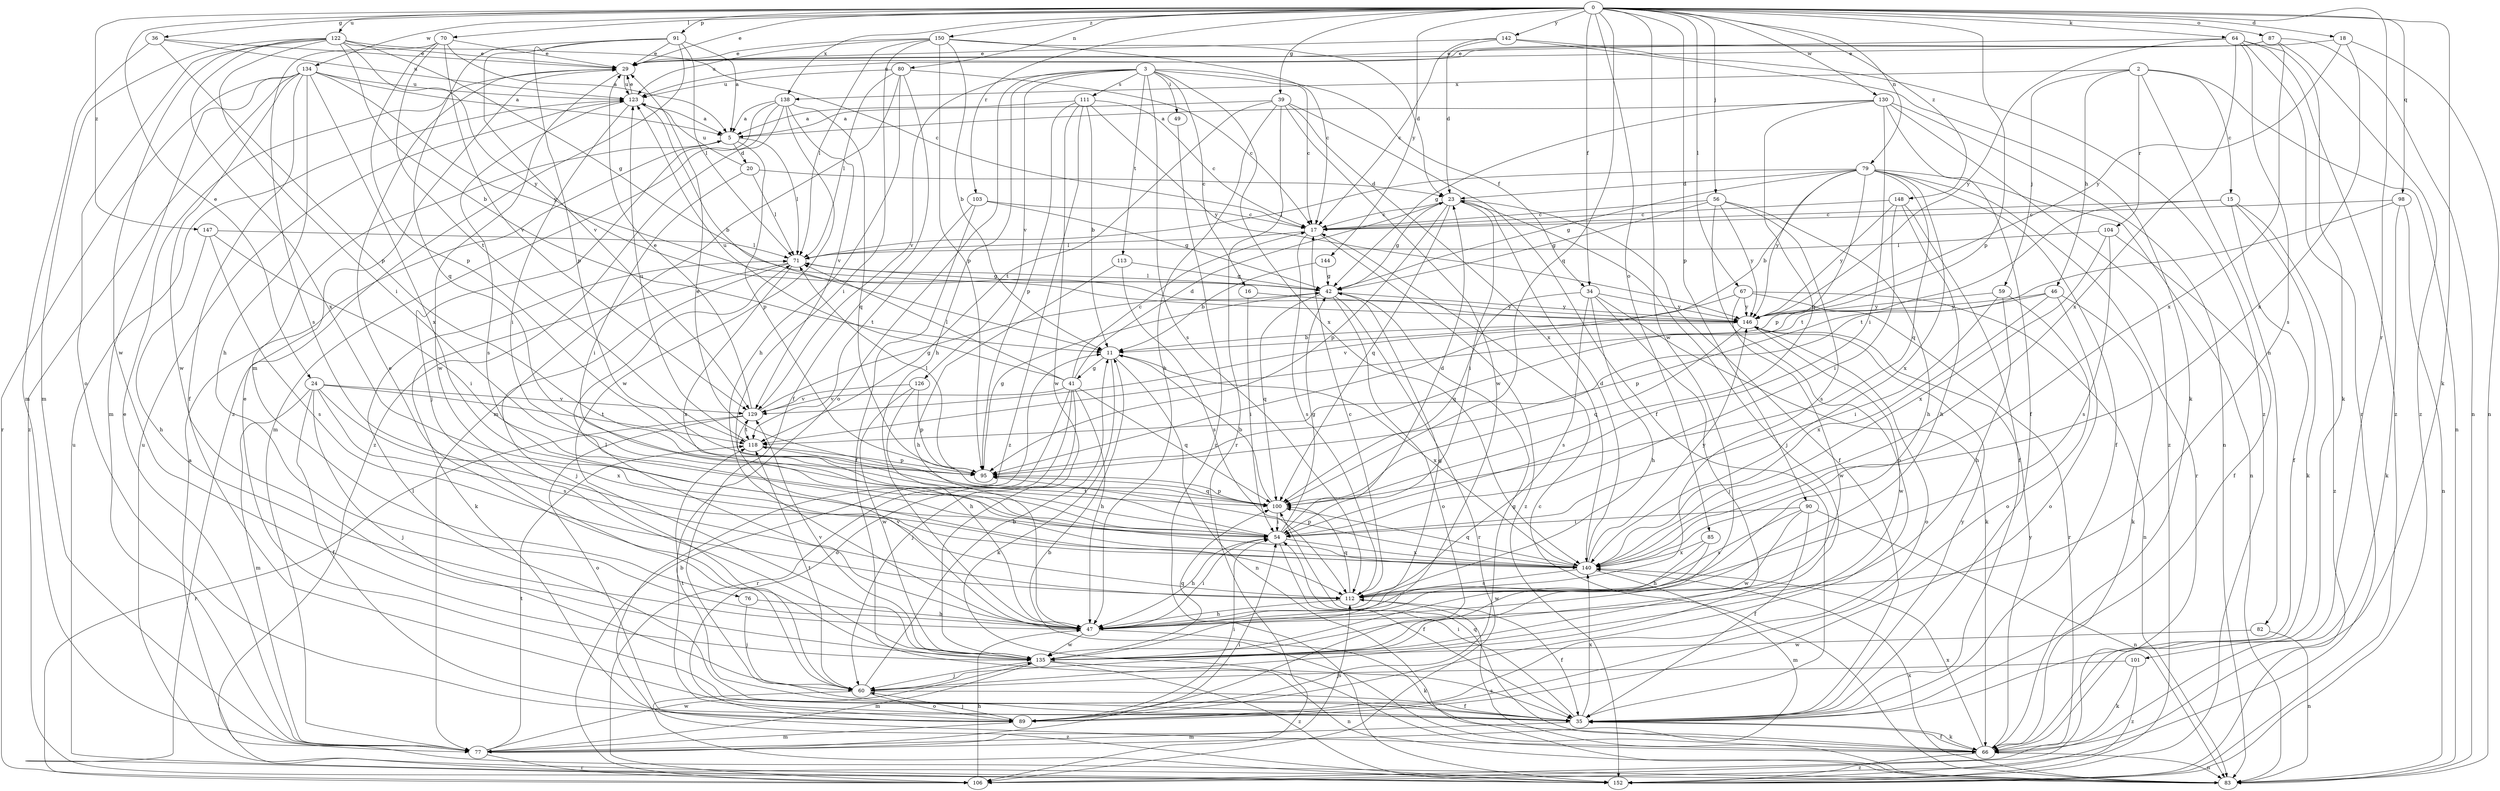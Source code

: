 strict digraph  {
0;
2;
3;
5;
11;
15;
16;
17;
18;
20;
23;
24;
29;
34;
35;
36;
39;
41;
42;
46;
47;
49;
54;
56;
59;
60;
64;
66;
67;
70;
71;
76;
77;
79;
80;
82;
83;
85;
87;
89;
90;
91;
95;
98;
100;
101;
103;
104;
106;
111;
112;
113;
118;
122;
123;
126;
129;
130;
134;
135;
138;
140;
142;
144;
146;
147;
148;
150;
152;
0 -> 18  [label=d];
0 -> 24  [label=e];
0 -> 29  [label=e];
0 -> 34  [label=f];
0 -> 36  [label=g];
0 -> 39  [label=g];
0 -> 56  [label=j];
0 -> 64  [label=k];
0 -> 66  [label=k];
0 -> 67  [label=l];
0 -> 70  [label=l];
0 -> 79  [label=n];
0 -> 80  [label=n];
0 -> 85  [label=o];
0 -> 87  [label=o];
0 -> 90  [label=p];
0 -> 91  [label=p];
0 -> 95  [label=p];
0 -> 98  [label=q];
0 -> 100  [label=q];
0 -> 101  [label=r];
0 -> 103  [label=r];
0 -> 122  [label=u];
0 -> 130  [label=w];
0 -> 134  [label=w];
0 -> 135  [label=w];
0 -> 138  [label=x];
0 -> 142  [label=y];
0 -> 144  [label=y];
0 -> 147  [label=z];
0 -> 148  [label=z];
0 -> 150  [label=z];
2 -> 15  [label=c];
2 -> 46  [label=h];
2 -> 59  [label=j];
2 -> 82  [label=n];
2 -> 83  [label=n];
2 -> 104  [label=r];
2 -> 138  [label=x];
3 -> 16  [label=c];
3 -> 17  [label=c];
3 -> 34  [label=f];
3 -> 47  [label=h];
3 -> 49  [label=i];
3 -> 89  [label=o];
3 -> 111  [label=s];
3 -> 112  [label=s];
3 -> 113  [label=t];
3 -> 126  [label=v];
3 -> 129  [label=v];
3 -> 140  [label=x];
5 -> 20  [label=d];
5 -> 71  [label=l];
5 -> 76  [label=m];
5 -> 95  [label=p];
11 -> 41  [label=g];
11 -> 66  [label=k];
11 -> 83  [label=n];
11 -> 140  [label=x];
15 -> 17  [label=c];
15 -> 35  [label=f];
15 -> 66  [label=k];
15 -> 118  [label=t];
15 -> 152  [label=z];
16 -> 54  [label=i];
16 -> 146  [label=y];
17 -> 71  [label=l];
17 -> 112  [label=s];
17 -> 152  [label=z];
18 -> 29  [label=e];
18 -> 83  [label=n];
18 -> 140  [label=x];
18 -> 146  [label=y];
20 -> 23  [label=d];
20 -> 54  [label=i];
20 -> 71  [label=l];
20 -> 123  [label=u];
23 -> 17  [label=c];
23 -> 35  [label=f];
23 -> 42  [label=g];
23 -> 54  [label=i];
23 -> 60  [label=j];
23 -> 95  [label=p];
23 -> 100  [label=q];
24 -> 35  [label=f];
24 -> 60  [label=j];
24 -> 77  [label=m];
24 -> 112  [label=s];
24 -> 118  [label=t];
24 -> 129  [label=v];
24 -> 140  [label=x];
29 -> 123  [label=u];
29 -> 135  [label=w];
34 -> 47  [label=h];
34 -> 60  [label=j];
34 -> 66  [label=k];
34 -> 100  [label=q];
34 -> 112  [label=s];
34 -> 146  [label=y];
35 -> 29  [label=e];
35 -> 54  [label=i];
35 -> 66  [label=k];
35 -> 71  [label=l];
35 -> 77  [label=m];
35 -> 118  [label=t];
35 -> 140  [label=x];
35 -> 146  [label=y];
36 -> 29  [label=e];
36 -> 77  [label=m];
36 -> 95  [label=p];
36 -> 123  [label=u];
39 -> 5  [label=a];
39 -> 35  [label=f];
39 -> 47  [label=h];
39 -> 106  [label=r];
39 -> 118  [label=t];
39 -> 135  [label=w];
39 -> 140  [label=x];
41 -> 17  [label=c];
41 -> 23  [label=d];
41 -> 47  [label=h];
41 -> 60  [label=j];
41 -> 71  [label=l];
41 -> 89  [label=o];
41 -> 100  [label=q];
41 -> 106  [label=r];
41 -> 123  [label=u];
41 -> 129  [label=v];
42 -> 71  [label=l];
42 -> 89  [label=o];
42 -> 100  [label=q];
42 -> 106  [label=r];
42 -> 146  [label=y];
46 -> 66  [label=k];
46 -> 89  [label=o];
46 -> 95  [label=p];
46 -> 140  [label=x];
46 -> 146  [label=y];
47 -> 42  [label=g];
47 -> 54  [label=i];
47 -> 66  [label=k];
47 -> 71  [label=l];
47 -> 129  [label=v];
47 -> 135  [label=w];
49 -> 152  [label=z];
54 -> 23  [label=d];
54 -> 35  [label=f];
54 -> 42  [label=g];
54 -> 47  [label=h];
54 -> 118  [label=t];
54 -> 140  [label=x];
56 -> 17  [label=c];
56 -> 42  [label=g];
56 -> 47  [label=h];
56 -> 89  [label=o];
56 -> 112  [label=s];
56 -> 146  [label=y];
59 -> 47  [label=h];
59 -> 54  [label=i];
59 -> 89  [label=o];
59 -> 146  [label=y];
60 -> 11  [label=b];
60 -> 35  [label=f];
60 -> 89  [label=o];
60 -> 118  [label=t];
60 -> 152  [label=z];
64 -> 29  [label=e];
64 -> 66  [label=k];
64 -> 106  [label=r];
64 -> 112  [label=s];
64 -> 140  [label=x];
64 -> 146  [label=y];
64 -> 152  [label=z];
66 -> 11  [label=b];
66 -> 35  [label=f];
66 -> 83  [label=n];
66 -> 100  [label=q];
66 -> 140  [label=x];
66 -> 146  [label=y];
66 -> 152  [label=z];
67 -> 83  [label=n];
67 -> 106  [label=r];
67 -> 129  [label=v];
67 -> 135  [label=w];
67 -> 146  [label=y];
70 -> 5  [label=a];
70 -> 29  [label=e];
70 -> 95  [label=p];
70 -> 112  [label=s];
70 -> 118  [label=t];
70 -> 129  [label=v];
71 -> 42  [label=g];
71 -> 60  [label=j];
71 -> 66  [label=k];
71 -> 140  [label=x];
76 -> 47  [label=h];
76 -> 60  [label=j];
77 -> 29  [label=e];
77 -> 54  [label=i];
77 -> 106  [label=r];
77 -> 112  [label=s];
77 -> 118  [label=t];
77 -> 135  [label=w];
79 -> 11  [label=b];
79 -> 23  [label=d];
79 -> 35  [label=f];
79 -> 42  [label=g];
79 -> 71  [label=l];
79 -> 83  [label=n];
79 -> 95  [label=p];
79 -> 100  [label=q];
79 -> 106  [label=r];
79 -> 140  [label=x];
79 -> 146  [label=y];
80 -> 17  [label=c];
80 -> 35  [label=f];
80 -> 47  [label=h];
80 -> 71  [label=l];
80 -> 77  [label=m];
80 -> 123  [label=u];
82 -> 83  [label=n];
82 -> 135  [label=w];
83 -> 5  [label=a];
83 -> 17  [label=c];
83 -> 112  [label=s];
83 -> 123  [label=u];
83 -> 140  [label=x];
85 -> 47  [label=h];
85 -> 135  [label=w];
85 -> 140  [label=x];
87 -> 29  [label=e];
87 -> 83  [label=n];
87 -> 123  [label=u];
87 -> 140  [label=x];
87 -> 152  [label=z];
89 -> 42  [label=g];
89 -> 54  [label=i];
89 -> 60  [label=j];
89 -> 77  [label=m];
90 -> 35  [label=f];
90 -> 54  [label=i];
90 -> 83  [label=n];
90 -> 112  [label=s];
90 -> 135  [label=w];
91 -> 5  [label=a];
91 -> 29  [label=e];
91 -> 71  [label=l];
91 -> 95  [label=p];
91 -> 100  [label=q];
91 -> 129  [label=v];
91 -> 152  [label=z];
95 -> 42  [label=g];
95 -> 71  [label=l];
95 -> 100  [label=q];
98 -> 17  [label=c];
98 -> 66  [label=k];
98 -> 83  [label=n];
98 -> 118  [label=t];
100 -> 11  [label=b];
100 -> 29  [label=e];
100 -> 54  [label=i];
100 -> 95  [label=p];
101 -> 60  [label=j];
101 -> 66  [label=k];
101 -> 152  [label=z];
103 -> 17  [label=c];
103 -> 35  [label=f];
103 -> 42  [label=g];
103 -> 118  [label=t];
104 -> 35  [label=f];
104 -> 71  [label=l];
104 -> 112  [label=s];
104 -> 140  [label=x];
106 -> 11  [label=b];
106 -> 47  [label=h];
111 -> 5  [label=a];
111 -> 11  [label=b];
111 -> 17  [label=c];
111 -> 95  [label=p];
111 -> 135  [label=w];
111 -> 146  [label=y];
111 -> 152  [label=z];
112 -> 17  [label=c];
112 -> 35  [label=f];
112 -> 47  [label=h];
112 -> 100  [label=q];
113 -> 42  [label=g];
113 -> 47  [label=h];
113 -> 112  [label=s];
118 -> 95  [label=p];
118 -> 123  [label=u];
122 -> 11  [label=b];
122 -> 17  [label=c];
122 -> 29  [label=e];
122 -> 42  [label=g];
122 -> 54  [label=i];
122 -> 77  [label=m];
122 -> 89  [label=o];
122 -> 135  [label=w];
122 -> 140  [label=x];
122 -> 146  [label=y];
123 -> 5  [label=a];
123 -> 11  [label=b];
123 -> 29  [label=e];
123 -> 54  [label=i];
123 -> 112  [label=s];
126 -> 47  [label=h];
126 -> 95  [label=p];
126 -> 129  [label=v];
126 -> 135  [label=w];
129 -> 29  [label=e];
129 -> 42  [label=g];
129 -> 89  [label=o];
129 -> 106  [label=r];
129 -> 118  [label=t];
130 -> 5  [label=a];
130 -> 35  [label=f];
130 -> 42  [label=g];
130 -> 54  [label=i];
130 -> 83  [label=n];
130 -> 100  [label=q];
130 -> 152  [label=z];
134 -> 5  [label=a];
134 -> 35  [label=f];
134 -> 47  [label=h];
134 -> 77  [label=m];
134 -> 106  [label=r];
134 -> 123  [label=u];
134 -> 135  [label=w];
134 -> 140  [label=x];
134 -> 146  [label=y];
134 -> 152  [label=z];
135 -> 29  [label=e];
135 -> 60  [label=j];
135 -> 77  [label=m];
135 -> 83  [label=n];
135 -> 100  [label=q];
135 -> 129  [label=v];
135 -> 152  [label=z];
138 -> 5  [label=a];
138 -> 60  [label=j];
138 -> 77  [label=m];
138 -> 100  [label=q];
138 -> 129  [label=v];
138 -> 135  [label=w];
138 -> 152  [label=z];
140 -> 23  [label=d];
140 -> 77  [label=m];
140 -> 95  [label=p];
140 -> 100  [label=q];
140 -> 112  [label=s];
140 -> 146  [label=y];
142 -> 17  [label=c];
142 -> 23  [label=d];
142 -> 29  [label=e];
142 -> 66  [label=k];
142 -> 152  [label=z];
144 -> 11  [label=b];
144 -> 42  [label=g];
146 -> 11  [label=b];
146 -> 89  [label=o];
146 -> 100  [label=q];
146 -> 135  [label=w];
147 -> 47  [label=h];
147 -> 54  [label=i];
147 -> 71  [label=l];
147 -> 112  [label=s];
148 -> 17  [label=c];
148 -> 35  [label=f];
148 -> 47  [label=h];
148 -> 54  [label=i];
148 -> 146  [label=y];
150 -> 11  [label=b];
150 -> 17  [label=c];
150 -> 23  [label=d];
150 -> 29  [label=e];
150 -> 54  [label=i];
150 -> 71  [label=l];
150 -> 95  [label=p];
150 -> 123  [label=u];
152 -> 123  [label=u];
}
